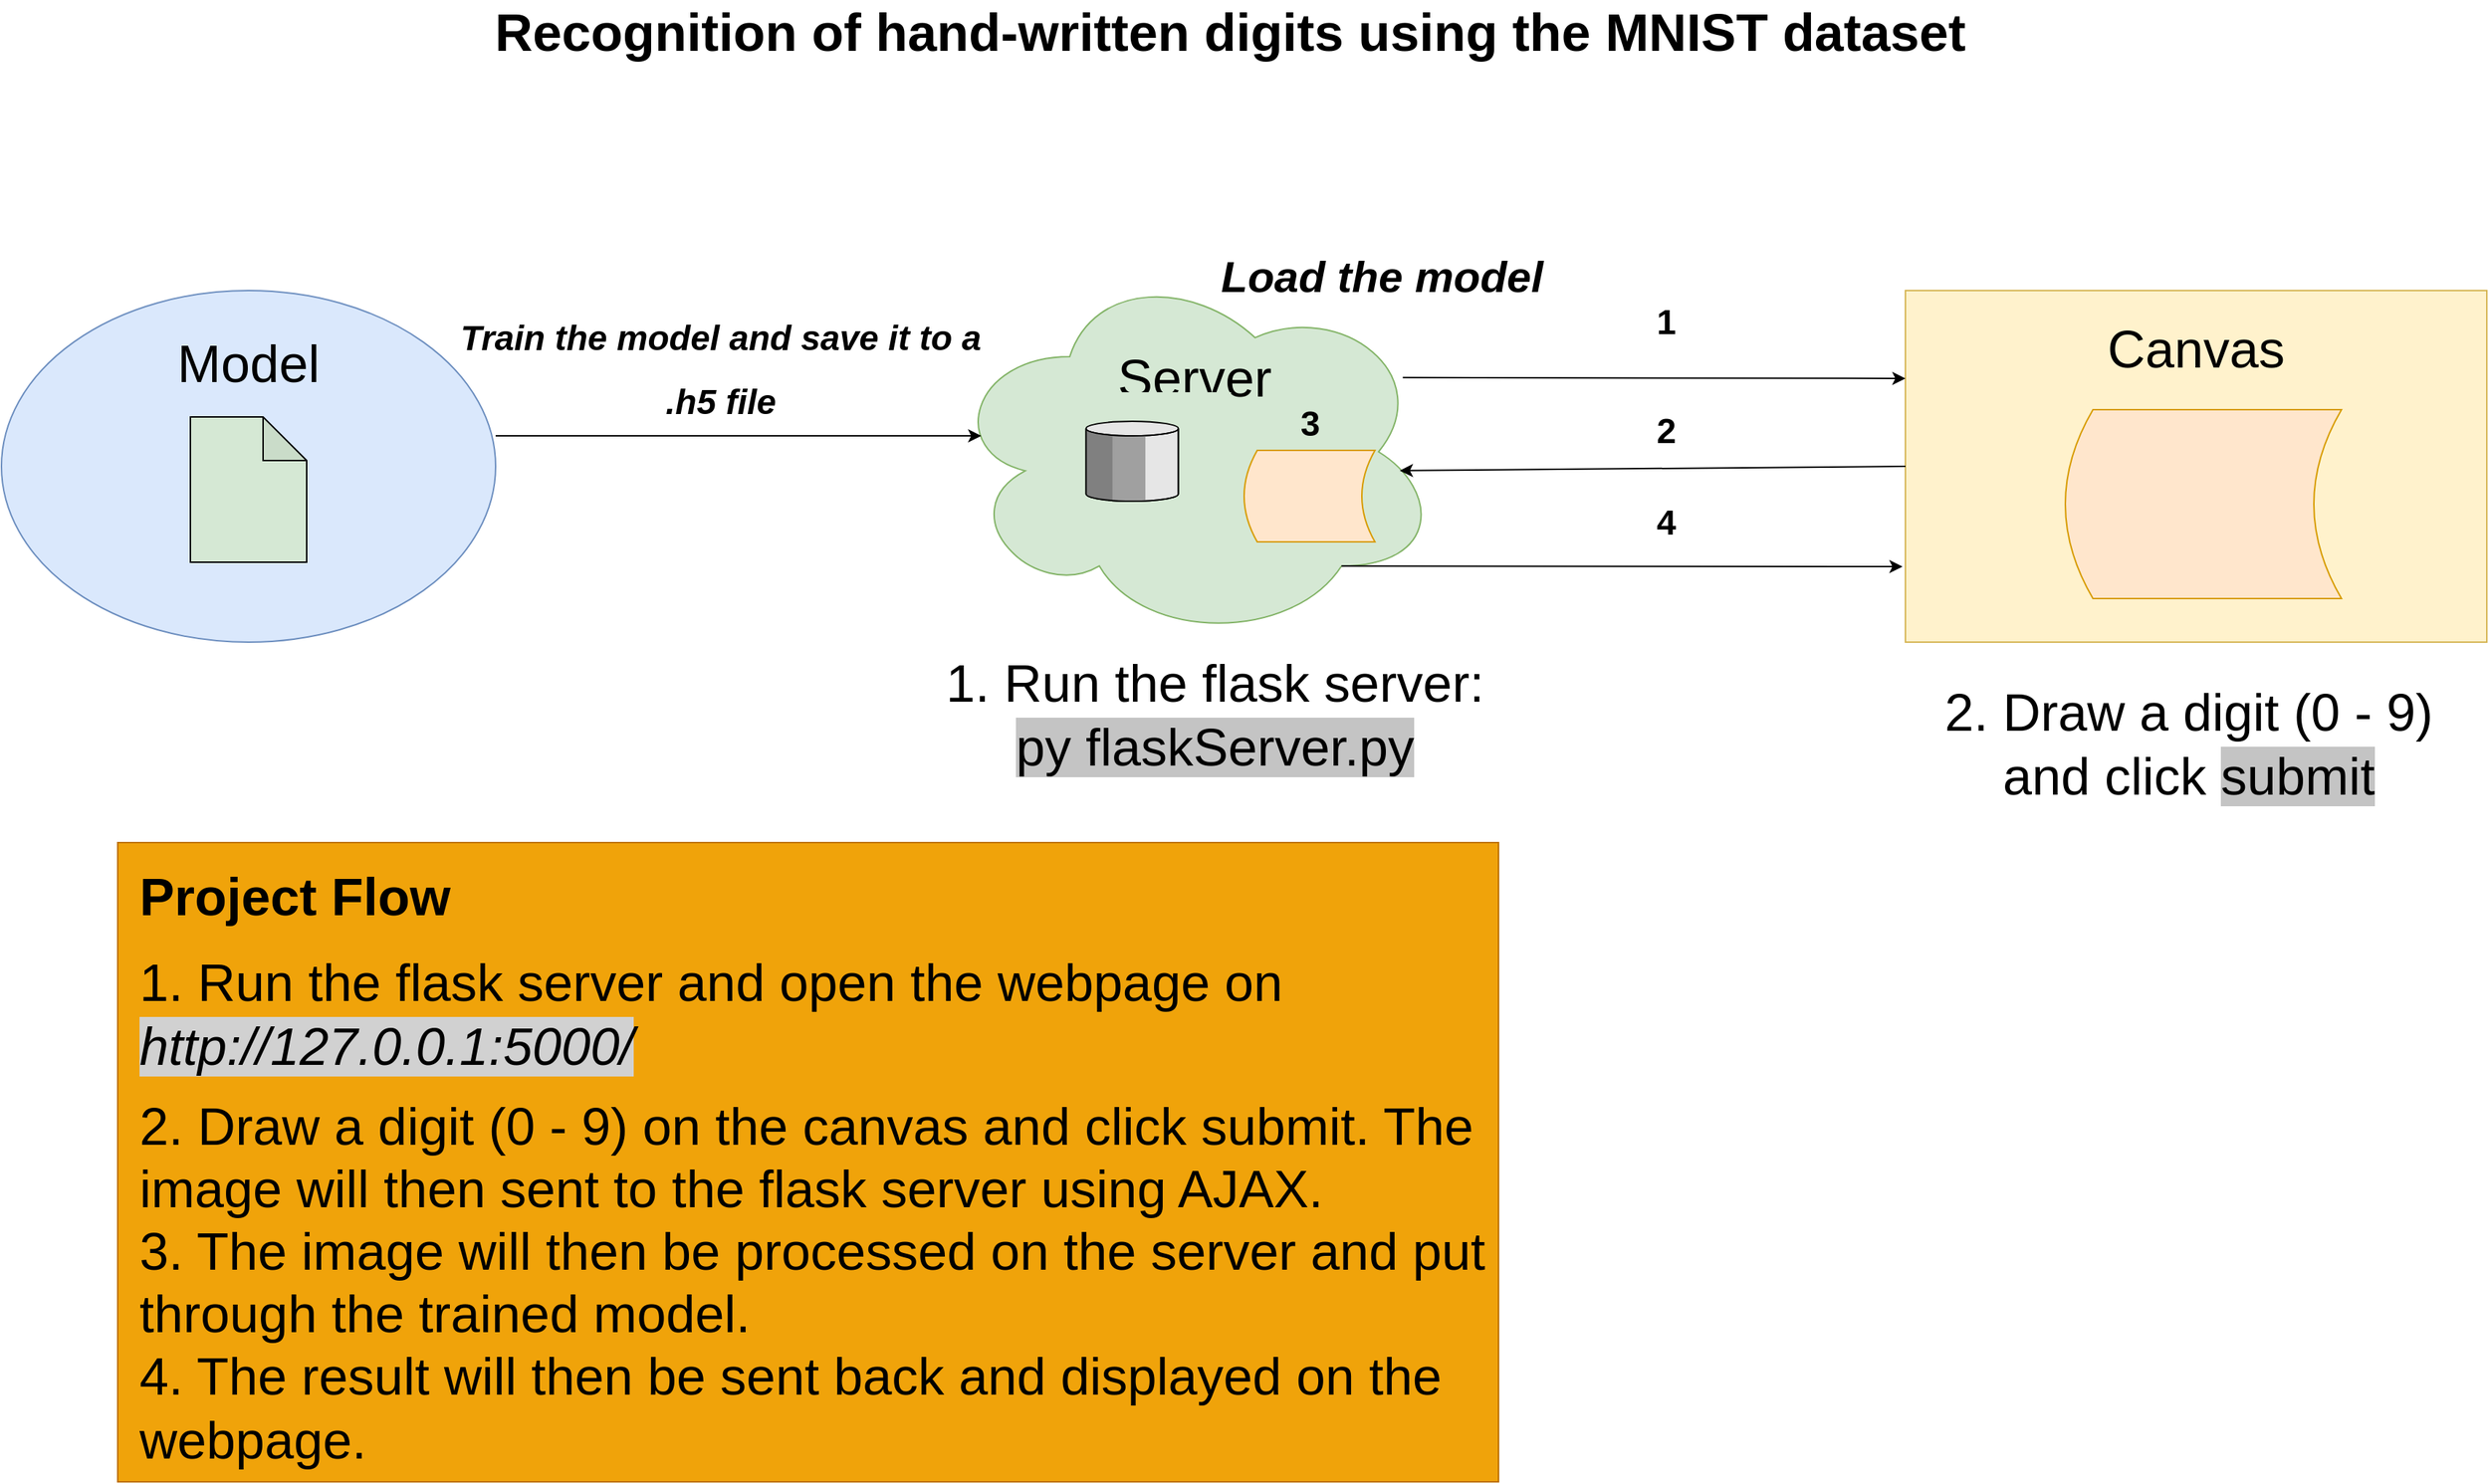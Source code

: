 <mxfile version="12.3.0" type="device" pages="1"><diagram name="Page-1" id="74b105a0-9070-1c63-61bc-23e55f88626e"><mxGraphModel dx="2064" dy="1106" grid="1" gridSize="10" guides="1" tooltips="1" connect="1" arrows="1" fold="1" page="1" pageScale="1.5" pageWidth="1169" pageHeight="826" background="none" math="0" shadow="0"><root><mxCell id="0" style=";html=1;"/><mxCell id="1" style=";html=1;" parent="0"/><mxCell id="3gl8P_12MSljgdWlUoeH-14" value="" style="rounded=0;whiteSpace=wrap;html=1;shadow=0;fillColor=#f0a30a;strokeColor=#BD7000;fontColor=#ffffff;" vertex="1" parent="1"><mxGeometry x="110" y="618" width="950" height="440" as="geometry"/></mxCell><mxCell id="10b056a9c633e61c-30" value="&lt;font style=&quot;font-size: 36px&quot;&gt;Recognition of hand-written digits using the MNIST dataset&lt;br&gt;&lt;/font&gt;" style="text;strokeColor=none;fillColor=none;html=1;fontSize=24;fontStyle=1;verticalAlign=middle;align=center;" parent="1" vertex="1"><mxGeometry x="80" y="40" width="1590" height="40" as="geometry"/></mxCell><mxCell id="3gl8P_12MSljgdWlUoeH-3" value="" style="ellipse;shape=cloud;whiteSpace=wrap;html=1;fillColor=#d5e8d4;strokeColor=#82b366;" vertex="1" parent="1"><mxGeometry x="680" y="218" width="340" height="262" as="geometry"/></mxCell><mxCell id="3gl8P_12MSljgdWlUoeH-4" value="" style="rounded=0;whiteSpace=wrap;html=1;fillColor=#fff2cc;strokeColor=#d6b656;" vertex="1" parent="1"><mxGeometry x="1340" y="238" width="400" height="242" as="geometry"/></mxCell><mxCell id="3gl8P_12MSljgdWlUoeH-6" value="&lt;font style=&quot;font-size: 36px&quot;&gt;Canvas&lt;/font&gt;" style="text;html=1;strokeColor=none;fillColor=none;align=center;verticalAlign=middle;whiteSpace=wrap;rounded=0;" vertex="1" parent="1"><mxGeometry x="1470" y="258" width="140" height="40" as="geometry"/></mxCell><mxCell id="3gl8P_12MSljgdWlUoeH-7" value="&lt;font style=&quot;font-size: 36px&quot;&gt;Server&lt;/font&gt;" style="text;html=1;strokeColor=none;fillColor=none;align=center;verticalAlign=middle;whiteSpace=wrap;rounded=0;" vertex="1" parent="1"><mxGeometry x="781" y="278" width="140" height="40" as="geometry"/></mxCell><mxCell id="3gl8P_12MSljgdWlUoeH-9" value="" style="ellipse;whiteSpace=wrap;html=1;fillColor=#dae8fc;strokeColor=#6c8ebf;" vertex="1" parent="1"><mxGeometry x="30" y="238" width="340" height="242" as="geometry"/></mxCell><mxCell id="3gl8P_12MSljgdWlUoeH-5" value="&lt;font style=&quot;font-size: 36px&quot;&gt;Model&lt;/font&gt;" style="text;html=1;strokeColor=none;fillColor=none;align=center;verticalAlign=middle;whiteSpace=wrap;rounded=0;" vertex="1" parent="1"><mxGeometry x="130" y="268" width="140" height="40" as="geometry"/></mxCell><mxCell id="3gl8P_12MSljgdWlUoeH-12" value="&lt;h1&gt;&lt;font style=&quot;font-size: 36px&quot;&gt;Project Flow&lt;br&gt;&lt;/font&gt;&lt;/h1&gt;&lt;p&gt;&lt;font style=&quot;font-size: 36px&quot;&gt;1. Run the flask server and open the webpage on &lt;span style=&quot;background-color: rgb(209 , 209 , 209)&quot;&gt;&lt;i&gt;http://127.0.0.1:5000/&lt;/i&gt;&lt;/span&gt;&lt;/font&gt;&lt;/p&gt;&lt;div&gt;&lt;font style=&quot;font-size: 36px&quot;&gt;2. Draw a digit (0 - 9) on the canvas and click submit. The image will then sent to the flask server using AJAX.&lt;br&gt;&lt;/font&gt;&lt;/div&gt;&lt;div&gt;&lt;font style=&quot;font-size: 36px&quot;&gt;3. The image will then be processed on the server and put through the trained model.&lt;/font&gt;&lt;/div&gt;&lt;div&gt;&lt;font style=&quot;font-size: 36px&quot;&gt;4. The result will then be sent back and displayed on the webpage.&lt;br&gt;&lt;/font&gt;&lt;/div&gt;" style="text;html=1;strokeColor=none;fillColor=none;spacing=5;spacingTop=-20;whiteSpace=wrap;overflow=hidden;rounded=0;shadow=0;border=1;" vertex="1" parent="1"><mxGeometry x="120" y="628" width="950" height="430" as="geometry"/></mxCell><mxCell id="3gl8P_12MSljgdWlUoeH-15" value="" style="strokeWidth=1;outlineConnect=0;align=center;fontSize=8;verticalLabelPosition=bottom;verticalAlign=top;shape=mxgraph.eip.message_store;fillColor=#D5E8D4;shadow=0;strokeColor=none;" vertex="1" parent="1"><mxGeometry x="740" y="308" width="136" height="90" as="geometry"/></mxCell><mxCell id="3gl8P_12MSljgdWlUoeH-17" value="&lt;font style=&quot;font-size: 36px&quot;&gt;1. Run the flask server: &lt;span style=&quot;background-color: rgb(196 , 196 , 196)&quot;&gt;py flaskServer.py&lt;/span&gt;&lt;br&gt;&lt;/font&gt;" style="text;html=1;strokeColor=none;fillColor=none;align=center;verticalAlign=middle;whiteSpace=wrap;rounded=0;shadow=0;rotation=0;" vertex="1" parent="1"><mxGeometry x="670" y="480" width="390" height="100" as="geometry"/></mxCell><mxCell id="3gl8P_12MSljgdWlUoeH-19" value="1" style="text;strokeColor=none;fillColor=none;html=1;fontSize=24;fontStyle=1;verticalAlign=middle;align=center;shadow=0;" vertex="1" parent="1"><mxGeometry x="995" y="241" width="360" height="37" as="geometry"/></mxCell><mxCell id="3gl8P_12MSljgdWlUoeH-21" value="" style="shape=dataStorage;whiteSpace=wrap;html=1;shadow=0;strokeWidth=1;fillColor=#ffe6cc;strokeColor=#d79b00;" vertex="1" parent="1"><mxGeometry x="1450" y="320" width="190" height="130" as="geometry"/></mxCell><mxCell id="3gl8P_12MSljgdWlUoeH-22" value="&lt;font style=&quot;font-size: 36px&quot;&gt;2. Draw a digit (0 - 9) and click &lt;span style=&quot;background-color: rgb(196 , 196 , 196)&quot;&gt;submit&lt;/span&gt;&lt;br&gt;&lt;/font&gt;" style="text;html=1;strokeColor=none;fillColor=none;align=center;verticalAlign=middle;whiteSpace=wrap;rounded=0;shadow=0;rotation=0;" vertex="1" parent="1"><mxGeometry x="1340" y="500" width="390" height="100" as="geometry"/></mxCell><mxCell id="3gl8P_12MSljgdWlUoeH-23" value="" style="shape=note;whiteSpace=wrap;html=1;backgroundOutline=1;darkOpacity=0.05;shadow=0;strokeWidth=1;fillColor=#D5E8D4;" vertex="1" parent="1"><mxGeometry x="160" y="325" width="80" height="100" as="geometry"/></mxCell><mxCell id="3gl8P_12MSljgdWlUoeH-24" value="&lt;i&gt;&lt;font style=&quot;font-size: 36px&quot;&gt;&lt;b&gt;&lt;font style=&quot;font-size: 24px&quot;&gt;Train the model and save it to a .h5 file&lt;/font&gt;&lt;/b&gt;&lt;br&gt;&lt;/font&gt;&lt;/i&gt;" style="text;html=1;strokeColor=none;fillColor=none;align=center;verticalAlign=middle;whiteSpace=wrap;rounded=0;shadow=0;rotation=0;fontSize=30;" vertex="1" parent="1"><mxGeometry x="330" y="238" width="390" height="100" as="geometry"/></mxCell><mxCell id="3gl8P_12MSljgdWlUoeH-25" value="" style="endArrow=classic;html=1;entryX=0.071;entryY=0.458;entryDx=0;entryDy=0;entryPerimeter=0;" edge="1" parent="1" target="3gl8P_12MSljgdWlUoeH-3"><mxGeometry width="50" height="50" relative="1" as="geometry"><mxPoint x="370" y="338" as="sourcePoint"/><mxPoint x="420" y="288" as="targetPoint"/></mxGeometry></mxCell><mxCell id="3gl8P_12MSljgdWlUoeH-26" value="&lt;i&gt;&lt;b&gt;Load the model &lt;/b&gt;&lt;/i&gt;" style="text;html=1;strokeColor=none;fillColor=none;align=center;verticalAlign=middle;whiteSpace=wrap;rounded=0;shadow=0;rotation=0;fontSize=30;" vertex="1" parent="1"><mxGeometry x="785" y="178" width="390" height="100" as="geometry"/></mxCell><mxCell id="3gl8P_12MSljgdWlUoeH-30" value="2" style="text;strokeColor=none;fillColor=none;html=1;fontSize=24;fontStyle=1;verticalAlign=middle;align=center;shadow=0;" vertex="1" parent="1"><mxGeometry x="995" y="316" width="360" height="37" as="geometry"/></mxCell><mxCell id="3gl8P_12MSljgdWlUoeH-31" value="3" style="text;strokeColor=none;fillColor=none;html=1;fontSize=24;fontStyle=1;verticalAlign=middle;align=center;shadow=0;" vertex="1" parent="1"><mxGeometry x="750" y="311" width="360" height="37" as="geometry"/></mxCell><mxCell id="3gl8P_12MSljgdWlUoeH-34" value="" style="shape=dataStorage;whiteSpace=wrap;html=1;shadow=0;strokeWidth=1;fillColor=#ffe6cc;strokeColor=#d79b00;" vertex="1" parent="1"><mxGeometry x="885" y="348" width="90" height="63" as="geometry"/></mxCell><mxCell id="3gl8P_12MSljgdWlUoeH-35" value="4" style="text;strokeColor=none;fillColor=none;html=1;fontSize=24;fontStyle=1;verticalAlign=middle;align=center;shadow=0;" vertex="1" parent="1"><mxGeometry x="995" y="379.5" width="360" height="37" as="geometry"/></mxCell><mxCell id="3gl8P_12MSljgdWlUoeH-36" value="" style="endArrow=classic;html=1;exitX=0.924;exitY=0.305;exitDx=0;exitDy=0;exitPerimeter=0;entryX=0;entryY=0.25;entryDx=0;entryDy=0;" edge="1" parent="1" source="3gl8P_12MSljgdWlUoeH-3" target="3gl8P_12MSljgdWlUoeH-4"><mxGeometry width="50" height="50" relative="1" as="geometry"><mxPoint x="1020" y="303" as="sourcePoint"/><mxPoint x="1070" y="253" as="targetPoint"/></mxGeometry></mxCell><mxCell id="3gl8P_12MSljgdWlUoeH-37" value="" style="endArrow=classic;html=1;exitX=0;exitY=0.5;exitDx=0;exitDy=0;entryX=-0.008;entryY=1.243;entryDx=0;entryDy=0;entryPerimeter=0;" edge="1" parent="1" source="3gl8P_12MSljgdWlUoeH-4" target="3gl8P_12MSljgdWlUoeH-30"><mxGeometry width="50" height="50" relative="1" as="geometry"><mxPoint x="1270" y="363" as="sourcePoint"/><mxPoint x="1320" y="313" as="targetPoint"/></mxGeometry></mxCell><mxCell id="3gl8P_12MSljgdWlUoeH-38" value="" style="endArrow=classic;html=1;exitX=0.8;exitY=0.8;exitDx=0;exitDy=0;exitPerimeter=0;" edge="1" parent="1" source="3gl8P_12MSljgdWlUoeH-3"><mxGeometry width="50" height="50" relative="1" as="geometry"><mxPoint x="970" y="460" as="sourcePoint"/><mxPoint x="1338" y="428" as="targetPoint"/></mxGeometry></mxCell></root></mxGraphModel></diagram></mxfile>